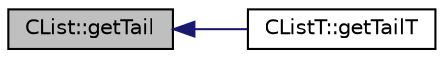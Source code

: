 digraph "CList::getTail"
{
  edge [fontname="Helvetica",fontsize="10",labelfontname="Helvetica",labelfontsize="10"];
  node [fontname="Helvetica",fontsize="10",shape=record];
  rankdir="LR";
  Node1 [label="CList::getTail",height=0.2,width=0.4,color="black", fillcolor="grey75", style="filled" fontcolor="black"];
  Node1 -> Node2 [dir="back",color="midnightblue",fontsize="10",style="solid",fontname="Helvetica"];
  Node2 [label="CListT::getTailT",height=0.2,width=0.4,color="black", fillcolor="white", style="filled",URL="$da/d59/class_c_list_t.html#a3084c493b524681a3bc40be808bc5b93"];
}
